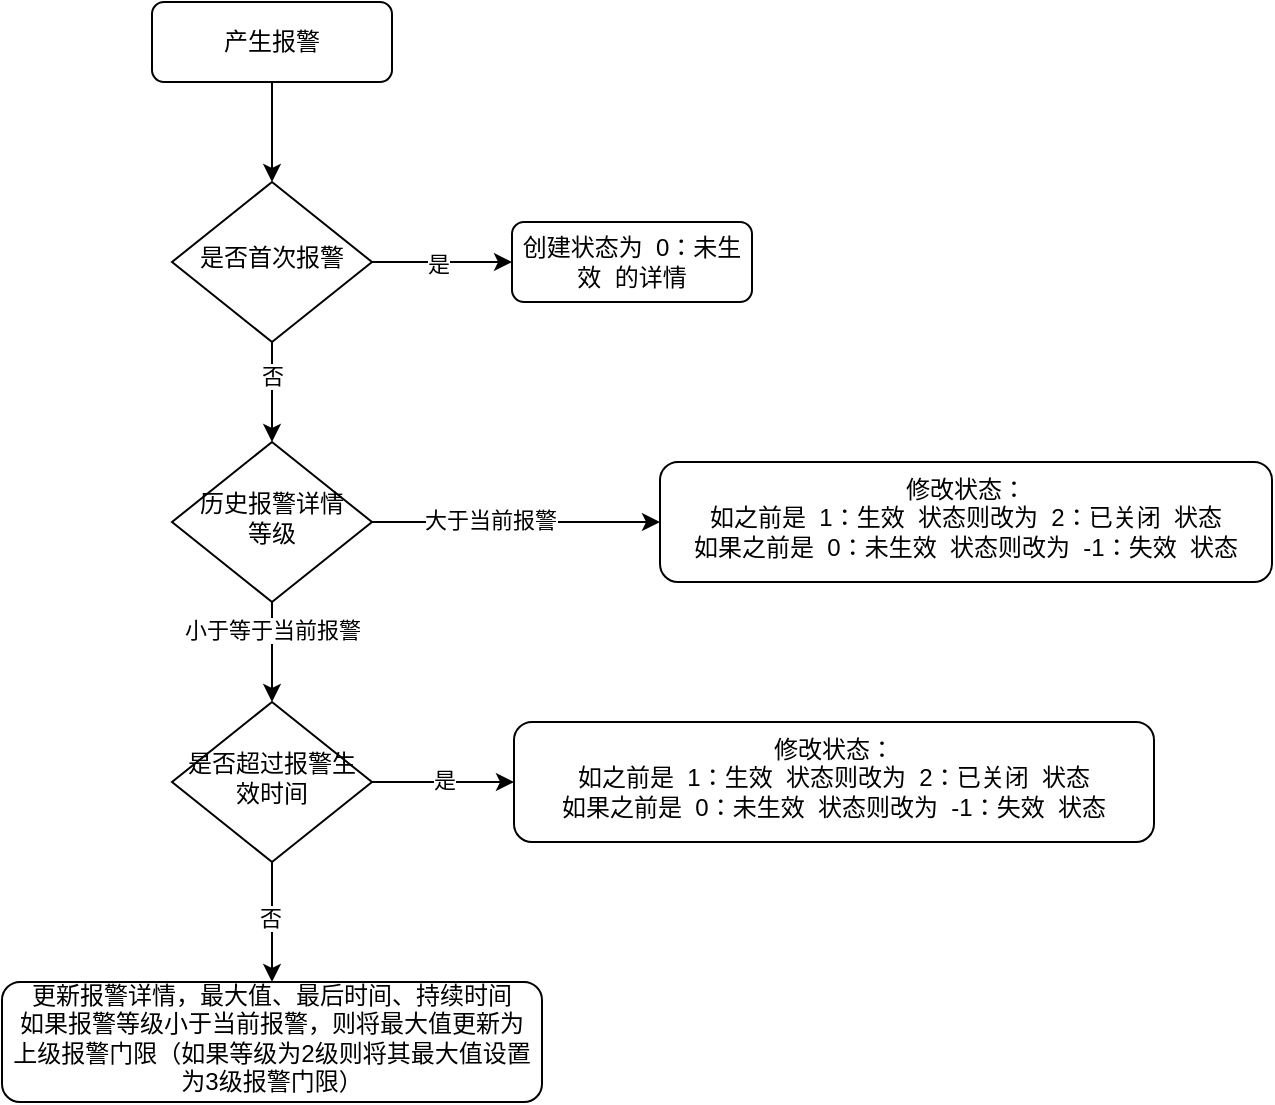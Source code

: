 <mxfile version="21.6.2" type="github">
  <diagram id="C5RBs43oDa-KdzZeNtuy" name="Page-1">
    <mxGraphModel dx="620" dy="949" grid="1" gridSize="10" guides="1" tooltips="1" connect="1" arrows="1" fold="1" page="1" pageScale="1" pageWidth="827" pageHeight="1169" math="0" shadow="0">
      <root>
        <mxCell id="WIyWlLk6GJQsqaUBKTNV-0" />
        <mxCell id="WIyWlLk6GJQsqaUBKTNV-1" parent="WIyWlLk6GJQsqaUBKTNV-0" />
        <mxCell id="W7CaJ4aAefxqvgy1Zc_D-14" style="edgeStyle=orthogonalEdgeStyle;rounded=0;orthogonalLoop=1;jettySize=auto;html=1;entryX=0.5;entryY=0;entryDx=0;entryDy=0;" edge="1" parent="WIyWlLk6GJQsqaUBKTNV-1" source="WIyWlLk6GJQsqaUBKTNV-3" target="WIyWlLk6GJQsqaUBKTNV-6">
          <mxGeometry relative="1" as="geometry" />
        </mxCell>
        <mxCell id="WIyWlLk6GJQsqaUBKTNV-3" value="产生报警" style="rounded=1;whiteSpace=wrap;html=1;fontSize=12;glass=0;strokeWidth=1;shadow=0;" parent="WIyWlLk6GJQsqaUBKTNV-1" vertex="1">
          <mxGeometry x="160" y="80" width="120" height="40" as="geometry" />
        </mxCell>
        <mxCell id="W7CaJ4aAefxqvgy1Zc_D-3" style="edgeStyle=orthogonalEdgeStyle;rounded=0;orthogonalLoop=1;jettySize=auto;html=1;exitX=1;exitY=0.5;exitDx=0;exitDy=0;entryX=0;entryY=0.5;entryDx=0;entryDy=0;" edge="1" parent="WIyWlLk6GJQsqaUBKTNV-1" source="WIyWlLk6GJQsqaUBKTNV-6" target="W7CaJ4aAefxqvgy1Zc_D-0">
          <mxGeometry relative="1" as="geometry" />
        </mxCell>
        <mxCell id="W7CaJ4aAefxqvgy1Zc_D-4" value="是" style="edgeLabel;html=1;align=center;verticalAlign=middle;resizable=0;points=[];" vertex="1" connectable="0" parent="W7CaJ4aAefxqvgy1Zc_D-3">
          <mxGeometry x="-0.069" y="-1" relative="1" as="geometry">
            <mxPoint as="offset" />
          </mxGeometry>
        </mxCell>
        <mxCell id="W7CaJ4aAefxqvgy1Zc_D-12" style="edgeStyle=orthogonalEdgeStyle;rounded=0;orthogonalLoop=1;jettySize=auto;html=1;exitX=0.5;exitY=1;exitDx=0;exitDy=0;entryX=0.5;entryY=0;entryDx=0;entryDy=0;" edge="1" parent="WIyWlLk6GJQsqaUBKTNV-1" source="WIyWlLk6GJQsqaUBKTNV-6" target="W7CaJ4aAefxqvgy1Zc_D-5">
          <mxGeometry relative="1" as="geometry" />
        </mxCell>
        <mxCell id="W7CaJ4aAefxqvgy1Zc_D-15" value="否" style="edgeLabel;html=1;align=center;verticalAlign=middle;resizable=0;points=[];" vertex="1" connectable="0" parent="W7CaJ4aAefxqvgy1Zc_D-12">
          <mxGeometry x="-0.326" relative="1" as="geometry">
            <mxPoint as="offset" />
          </mxGeometry>
        </mxCell>
        <mxCell id="WIyWlLk6GJQsqaUBKTNV-6" value="是否首次报警" style="rhombus;whiteSpace=wrap;html=1;shadow=0;fontFamily=Helvetica;fontSize=12;align=center;strokeWidth=1;spacing=6;spacingTop=-4;" parent="WIyWlLk6GJQsqaUBKTNV-1" vertex="1">
          <mxGeometry x="170" y="170" width="100" height="80" as="geometry" />
        </mxCell>
        <mxCell id="W7CaJ4aAefxqvgy1Zc_D-0" value="创建状态为&amp;nbsp; 0：未生效&amp;nbsp; 的详情" style="rounded=1;whiteSpace=wrap;html=1;fontSize=12;glass=0;strokeWidth=1;shadow=0;" vertex="1" parent="WIyWlLk6GJQsqaUBKTNV-1">
          <mxGeometry x="340" y="190" width="120" height="40" as="geometry" />
        </mxCell>
        <mxCell id="W7CaJ4aAefxqvgy1Zc_D-8" value="" style="edgeStyle=orthogonalEdgeStyle;rounded=0;orthogonalLoop=1;jettySize=auto;html=1;" edge="1" parent="WIyWlLk6GJQsqaUBKTNV-1" source="W7CaJ4aAefxqvgy1Zc_D-5" target="W7CaJ4aAefxqvgy1Zc_D-7">
          <mxGeometry relative="1" as="geometry" />
        </mxCell>
        <mxCell id="W7CaJ4aAefxqvgy1Zc_D-9" value="大于当前报警" style="edgeLabel;html=1;align=center;verticalAlign=middle;resizable=0;points=[];" vertex="1" connectable="0" parent="W7CaJ4aAefxqvgy1Zc_D-8">
          <mxGeometry x="-0.184" y="1" relative="1" as="geometry">
            <mxPoint as="offset" />
          </mxGeometry>
        </mxCell>
        <mxCell id="W7CaJ4aAefxqvgy1Zc_D-11" value="" style="edgeStyle=orthogonalEdgeStyle;rounded=0;orthogonalLoop=1;jettySize=auto;html=1;entryX=0.5;entryY=0;entryDx=0;entryDy=0;" edge="1" parent="WIyWlLk6GJQsqaUBKTNV-1" source="W7CaJ4aAefxqvgy1Zc_D-5" target="W7CaJ4aAefxqvgy1Zc_D-18">
          <mxGeometry relative="1" as="geometry">
            <mxPoint x="220" y="450" as="targetPoint" />
          </mxGeometry>
        </mxCell>
        <mxCell id="W7CaJ4aAefxqvgy1Zc_D-16" value="小于等于当前报警" style="edgeLabel;html=1;align=center;verticalAlign=middle;resizable=0;points=[];" vertex="1" connectable="0" parent="W7CaJ4aAefxqvgy1Zc_D-11">
          <mxGeometry x="-0.454" relative="1" as="geometry">
            <mxPoint as="offset" />
          </mxGeometry>
        </mxCell>
        <mxCell id="W7CaJ4aAefxqvgy1Zc_D-5" value="历史报警详情&lt;br&gt;等级" style="rhombus;whiteSpace=wrap;html=1;shadow=0;fontFamily=Helvetica;fontSize=12;align=center;strokeWidth=1;spacing=6;spacingTop=-4;" vertex="1" parent="WIyWlLk6GJQsqaUBKTNV-1">
          <mxGeometry x="170" y="300" width="100" height="80" as="geometry" />
        </mxCell>
        <mxCell id="W7CaJ4aAefxqvgy1Zc_D-7" value="修改状态：&lt;br style=&quot;border-color: var(--border-color);&quot;&gt;如之前是&amp;nbsp; 1：生效&amp;nbsp; 状态则改为&amp;nbsp; 2：已关闭&amp;nbsp; 状态&lt;br style=&quot;border-color: var(--border-color);&quot;&gt;如果之前是&amp;nbsp; 0：未生效&amp;nbsp; 状态则改为&amp;nbsp; -1：失效&amp;nbsp; 状态" style="rounded=1;whiteSpace=wrap;html=1;shadow=0;strokeWidth=1;spacing=6;spacingTop=-4;" vertex="1" parent="WIyWlLk6GJQsqaUBKTNV-1">
          <mxGeometry x="414" y="310" width="306" height="60" as="geometry" />
        </mxCell>
        <mxCell id="W7CaJ4aAefxqvgy1Zc_D-20" value="" style="edgeStyle=orthogonalEdgeStyle;rounded=0;orthogonalLoop=1;jettySize=auto;html=1;" edge="1" parent="WIyWlLk6GJQsqaUBKTNV-1" source="W7CaJ4aAefxqvgy1Zc_D-18" target="W7CaJ4aAefxqvgy1Zc_D-19">
          <mxGeometry relative="1" as="geometry" />
        </mxCell>
        <mxCell id="W7CaJ4aAefxqvgy1Zc_D-21" value="是" style="edgeLabel;html=1;align=center;verticalAlign=middle;resizable=0;points=[];" vertex="1" connectable="0" parent="W7CaJ4aAefxqvgy1Zc_D-20">
          <mxGeometry x="0.012" y="1" relative="1" as="geometry">
            <mxPoint as="offset" />
          </mxGeometry>
        </mxCell>
        <mxCell id="W7CaJ4aAefxqvgy1Zc_D-23" value="" style="edgeStyle=orthogonalEdgeStyle;rounded=0;orthogonalLoop=1;jettySize=auto;html=1;" edge="1" parent="WIyWlLk6GJQsqaUBKTNV-1" source="W7CaJ4aAefxqvgy1Zc_D-18" target="W7CaJ4aAefxqvgy1Zc_D-22">
          <mxGeometry relative="1" as="geometry" />
        </mxCell>
        <mxCell id="W7CaJ4aAefxqvgy1Zc_D-24" value="否" style="edgeLabel;html=1;align=center;verticalAlign=middle;resizable=0;points=[];" vertex="1" connectable="0" parent="W7CaJ4aAefxqvgy1Zc_D-23">
          <mxGeometry x="-0.084" y="-1" relative="1" as="geometry">
            <mxPoint as="offset" />
          </mxGeometry>
        </mxCell>
        <mxCell id="W7CaJ4aAefxqvgy1Zc_D-18" value="是否超过报警生效时间" style="rhombus;whiteSpace=wrap;html=1;shadow=0;fontFamily=Helvetica;fontSize=12;align=center;strokeWidth=1;spacing=6;spacingTop=-4;" vertex="1" parent="WIyWlLk6GJQsqaUBKTNV-1">
          <mxGeometry x="170" y="430" width="100" height="80" as="geometry" />
        </mxCell>
        <mxCell id="W7CaJ4aAefxqvgy1Zc_D-19" value="修改状态：&lt;br&gt;如之前是&amp;nbsp; 1：生效&amp;nbsp; 状态则改为&amp;nbsp; 2：已关闭&amp;nbsp; 状态&lt;br&gt;如果之前是&amp;nbsp; 0：未生效&amp;nbsp; 状态则改为&amp;nbsp; -1：失效&amp;nbsp; 状态" style="rounded=1;whiteSpace=wrap;html=1;shadow=0;strokeWidth=1;spacing=6;spacingTop=-4;" vertex="1" parent="WIyWlLk6GJQsqaUBKTNV-1">
          <mxGeometry x="341" y="440" width="320" height="60" as="geometry" />
        </mxCell>
        <mxCell id="W7CaJ4aAefxqvgy1Zc_D-22" value="更新报警详情，最大值、最后时间、持续时间&lt;br&gt;如果报警等级小于当前报警，则将最大值更新为上级报警门限（如果等级为2级则将其最大值设置为3级报警门限）" style="rounded=1;whiteSpace=wrap;html=1;shadow=0;strokeWidth=1;spacing=6;spacingTop=-4;" vertex="1" parent="WIyWlLk6GJQsqaUBKTNV-1">
          <mxGeometry x="85" y="570" width="270" height="60" as="geometry" />
        </mxCell>
      </root>
    </mxGraphModel>
  </diagram>
</mxfile>
